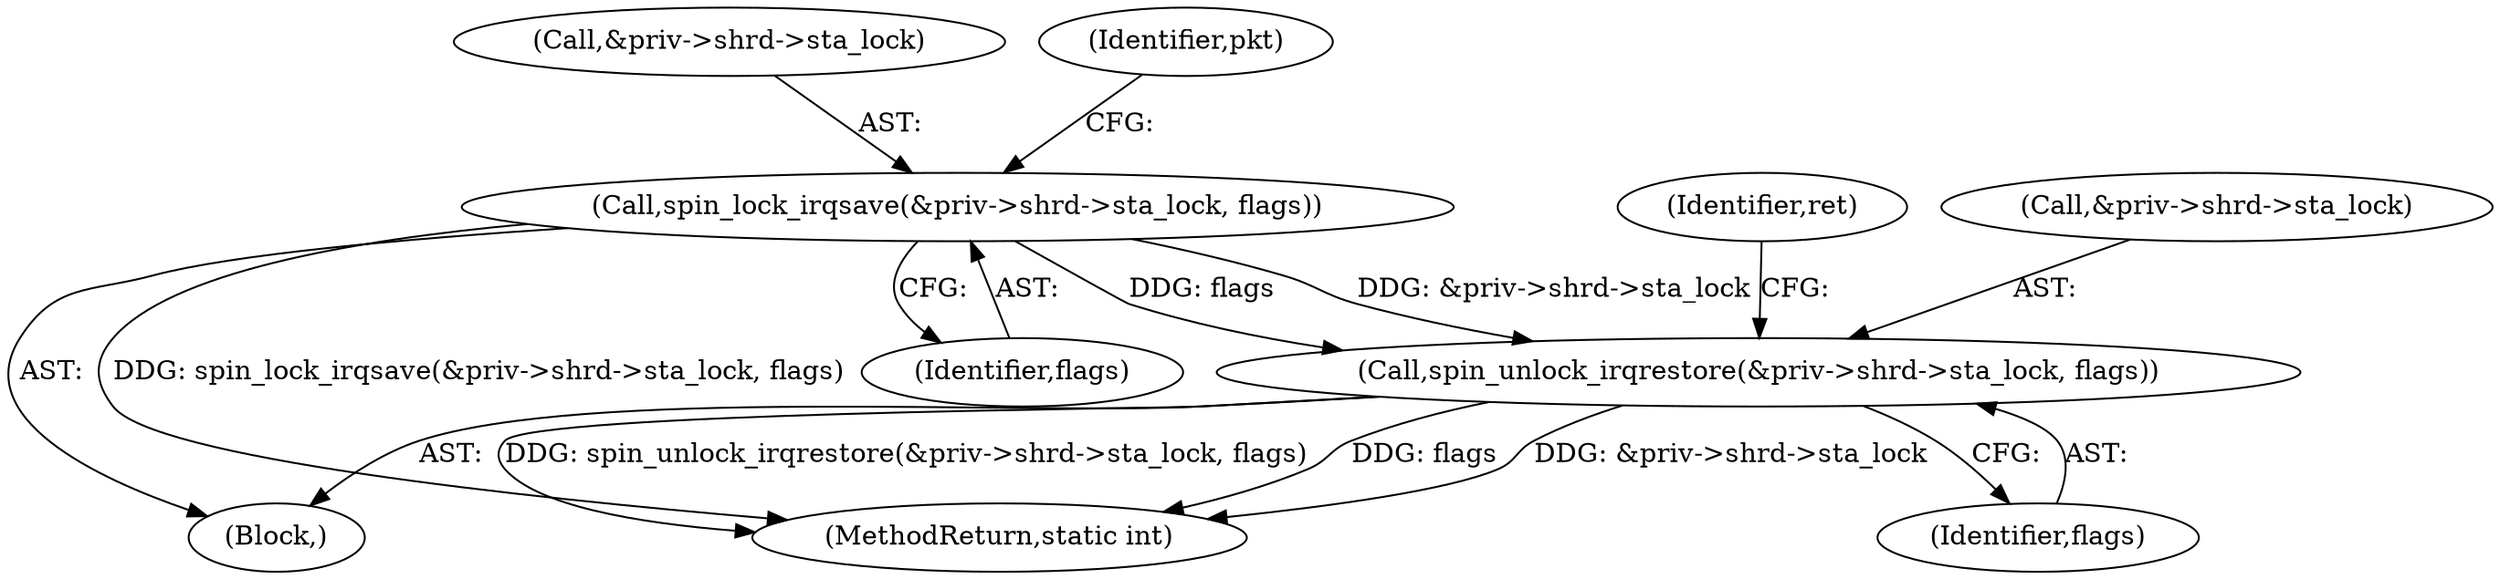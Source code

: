 digraph "0_linux_2da424b0773cea3db47e1e81db71eeebde8269d4@pointer" {
"1000143" [label="(Call,spin_lock_irqsave(&priv->shrd->sta_lock, flags))"];
"1000251" [label="(Call,spin_unlock_irqrestore(&priv->shrd->sta_lock, flags))"];
"1000144" [label="(Call,&priv->shrd->sta_lock)"];
"1000155" [label="(Identifier,pkt)"];
"1000260" [label="(Identifier,ret)"];
"1000105" [label="(Block,)"];
"1000150" [label="(Identifier,flags)"];
"1000252" [label="(Call,&priv->shrd->sta_lock)"];
"1000261" [label="(MethodReturn,static int)"];
"1000258" [label="(Identifier,flags)"];
"1000251" [label="(Call,spin_unlock_irqrestore(&priv->shrd->sta_lock, flags))"];
"1000143" [label="(Call,spin_lock_irqsave(&priv->shrd->sta_lock, flags))"];
"1000143" -> "1000105"  [label="AST: "];
"1000143" -> "1000150"  [label="CFG: "];
"1000144" -> "1000143"  [label="AST: "];
"1000150" -> "1000143"  [label="AST: "];
"1000155" -> "1000143"  [label="CFG: "];
"1000143" -> "1000261"  [label="DDG: spin_lock_irqsave(&priv->shrd->sta_lock, flags)"];
"1000143" -> "1000251"  [label="DDG: &priv->shrd->sta_lock"];
"1000143" -> "1000251"  [label="DDG: flags"];
"1000251" -> "1000105"  [label="AST: "];
"1000251" -> "1000258"  [label="CFG: "];
"1000252" -> "1000251"  [label="AST: "];
"1000258" -> "1000251"  [label="AST: "];
"1000260" -> "1000251"  [label="CFG: "];
"1000251" -> "1000261"  [label="DDG: spin_unlock_irqrestore(&priv->shrd->sta_lock, flags)"];
"1000251" -> "1000261"  [label="DDG: flags"];
"1000251" -> "1000261"  [label="DDG: &priv->shrd->sta_lock"];
}
